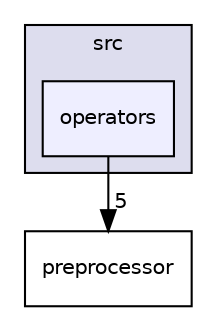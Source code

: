 digraph "C:/Users/Sig/Dropbox/MacrosLib/src/operators" {
  compound=true
  node [ fontsize="10", fontname="Helvetica"];
  edge [ labelfontsize="10", labelfontname="Helvetica"];
  subgraph clusterdir_68267d1309a1af8e8297ef4c3efbcdba {
    graph [ bgcolor="#ddddee", pencolor="black", label="src" fontname="Helvetica", fontsize="10", URL="dir_68267d1309a1af8e8297ef4c3efbcdba.html"]
  dir_82efe83b87803b3f04ecf90d1f66df00 [shape=box, label="operators", style="filled", fillcolor="#eeeeff", pencolor="black", URL="dir_82efe83b87803b3f04ecf90d1f66df00.html"];
  }
  dir_3063a8768e2da53f763b005cbba32dd2 [shape=box label="preprocessor" URL="dir_3063a8768e2da53f763b005cbba32dd2.html"];
  dir_82efe83b87803b3f04ecf90d1f66df00->dir_3063a8768e2da53f763b005cbba32dd2 [headlabel="5", labeldistance=1.5 headhref="dir_000002_000003.html"];
}
